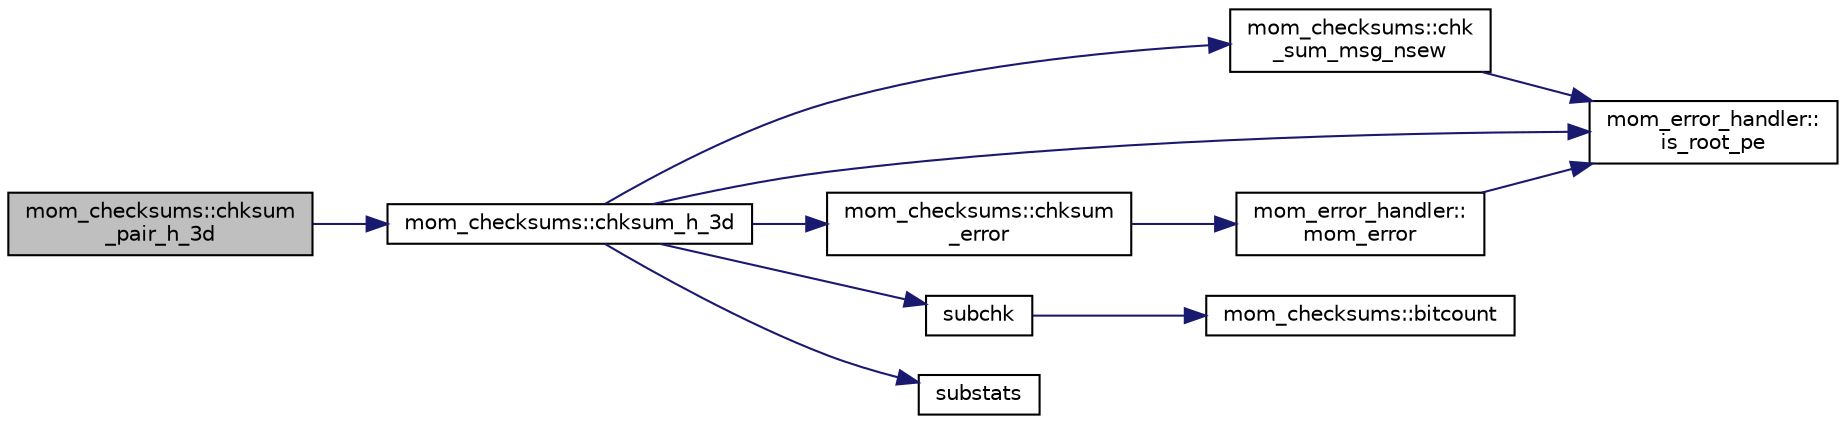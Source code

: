 digraph "mom_checksums::chksum_pair_h_3d"
{
 // INTERACTIVE_SVG=YES
 // LATEX_PDF_SIZE
  edge [fontname="Helvetica",fontsize="10",labelfontname="Helvetica",labelfontsize="10"];
  node [fontname="Helvetica",fontsize="10",shape=record];
  rankdir="LR";
  Node1 [label="mom_checksums::chksum\l_pair_h_3d",height=0.2,width=0.4,color="black", fillcolor="grey75", style="filled", fontcolor="black",tooltip="Checksums on a pair of 3d arrays staggered at tracer points."];
  Node1 -> Node2 [color="midnightblue",fontsize="10",style="solid",fontname="Helvetica"];
  Node2 [label="mom_checksums::chksum_h_3d",height=0.2,width=0.4,color="black", fillcolor="white", style="filled",URL="$namespacemom__checksums.html#a656dc8f5cc5bdb1ab2ffbf164cfc4e5c",tooltip="Checksums a 3d array staggered at tracer points."];
  Node2 -> Node3 [color="midnightblue",fontsize="10",style="solid",fontname="Helvetica"];
  Node3 [label="mom_checksums::chk\l_sum_msg_nsew",height=0.2,width=0.4,color="black", fillcolor="white", style="filled",URL="$namespacemom__checksums.html#a2bbf928379ba9abdc67a2f6f93ea8c34",tooltip="Write a message including checksums of non-shifted and laterally shifted arrays."];
  Node3 -> Node4 [color="midnightblue",fontsize="10",style="solid",fontname="Helvetica"];
  Node4 [label="mom_error_handler::\lis_root_pe",height=0.2,width=0.4,color="black", fillcolor="white", style="filled",URL="$namespacemom__error__handler.html#ad5f00a53059c72fe2332d1436c80ca71",tooltip="This returns .true. if the current PE is the root PE."];
  Node2 -> Node5 [color="midnightblue",fontsize="10",style="solid",fontname="Helvetica"];
  Node5 [label="mom_checksums::chksum\l_error",height=0.2,width=0.4,color="black", fillcolor="white", style="filled",URL="$namespacemom__checksums.html#a6400a8423305b77e4aed5d1cb4c24520",tooltip="A wrapper for MOM_error used in the checksum code."];
  Node5 -> Node6 [color="midnightblue",fontsize="10",style="solid",fontname="Helvetica"];
  Node6 [label="mom_error_handler::\lmom_error",height=0.2,width=0.4,color="black", fillcolor="white", style="filled",URL="$namespacemom__error__handler.html#a460cfb79a06c29fc249952c2a3710d67",tooltip="This provides a convenient interface for writing an mpp_error message with run-time filter based on a..."];
  Node6 -> Node4 [color="midnightblue",fontsize="10",style="solid",fontname="Helvetica"];
  Node2 -> Node4 [color="midnightblue",fontsize="10",style="solid",fontname="Helvetica"];
  Node2 -> Node7 [color="midnightblue",fontsize="10",style="solid",fontname="Helvetica"];
  Node7 [label="subchk",height=0.2,width=0.4,color="black", fillcolor="white", style="filled",URL="$MOM__checksums_8F90.html#a9a7c036cc3f0557b0ca26ff97aa2ad1b",tooltip=" "];
  Node7 -> Node8 [color="midnightblue",fontsize="10",style="solid",fontname="Helvetica"];
  Node8 [label="mom_checksums::bitcount",height=0.2,width=0.4,color="black", fillcolor="white", style="filled",URL="$namespacemom__checksums.html#a13c171528ae5ab341cf75ef302a5b930",tooltip="Does a bitcount of a number by first casting to an integer and then using BTEST to check bit by bit."];
  Node2 -> Node9 [color="midnightblue",fontsize="10",style="solid",fontname="Helvetica"];
  Node9 [label="substats",height=0.2,width=0.4,color="black", fillcolor="white", style="filled",URL="$MOM__checksums_8F90.html#ad399546f73e634377973802b3dc64d28",tooltip=" "];
}

